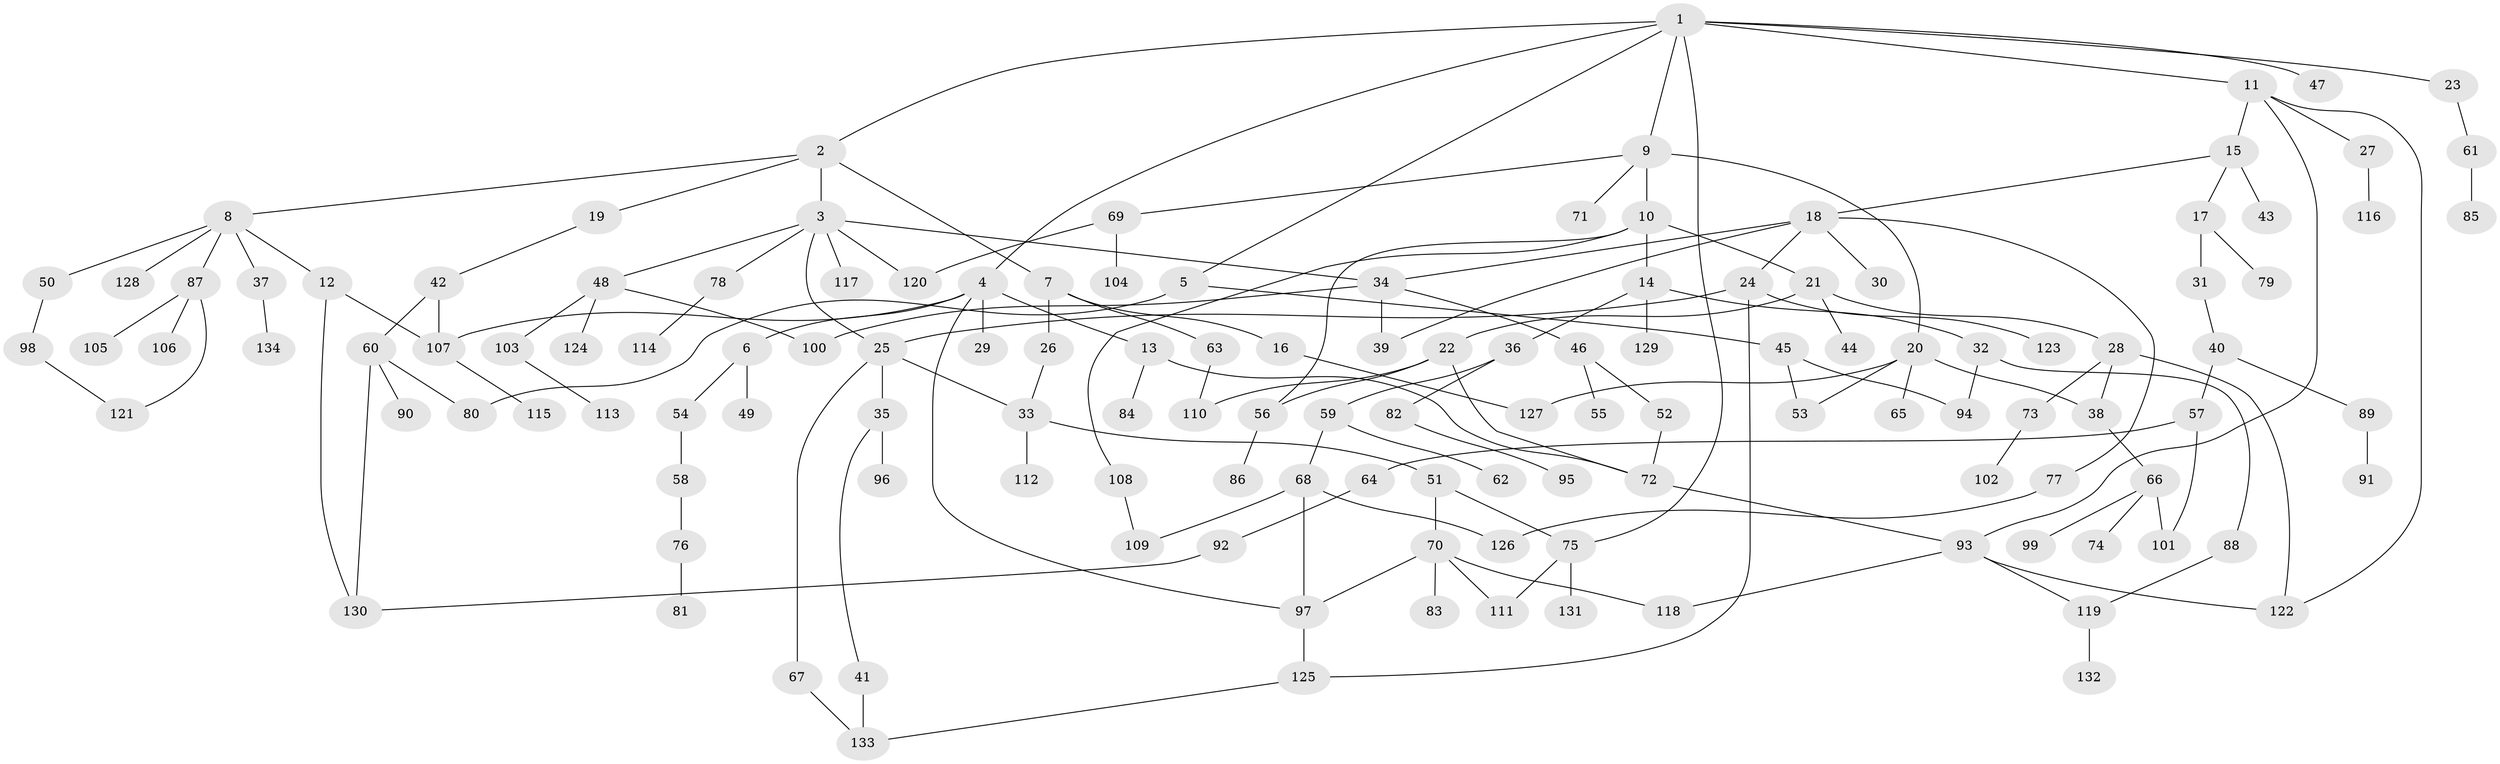// Generated by graph-tools (version 1.1) at 2025/49/03/09/25 03:49:23]
// undirected, 134 vertices, 168 edges
graph export_dot {
graph [start="1"]
  node [color=gray90,style=filled];
  1;
  2;
  3;
  4;
  5;
  6;
  7;
  8;
  9;
  10;
  11;
  12;
  13;
  14;
  15;
  16;
  17;
  18;
  19;
  20;
  21;
  22;
  23;
  24;
  25;
  26;
  27;
  28;
  29;
  30;
  31;
  32;
  33;
  34;
  35;
  36;
  37;
  38;
  39;
  40;
  41;
  42;
  43;
  44;
  45;
  46;
  47;
  48;
  49;
  50;
  51;
  52;
  53;
  54;
  55;
  56;
  57;
  58;
  59;
  60;
  61;
  62;
  63;
  64;
  65;
  66;
  67;
  68;
  69;
  70;
  71;
  72;
  73;
  74;
  75;
  76;
  77;
  78;
  79;
  80;
  81;
  82;
  83;
  84;
  85;
  86;
  87;
  88;
  89;
  90;
  91;
  92;
  93;
  94;
  95;
  96;
  97;
  98;
  99;
  100;
  101;
  102;
  103;
  104;
  105;
  106;
  107;
  108;
  109;
  110;
  111;
  112;
  113;
  114;
  115;
  116;
  117;
  118;
  119;
  120;
  121;
  122;
  123;
  124;
  125;
  126;
  127;
  128;
  129;
  130;
  131;
  132;
  133;
  134;
  1 -- 2;
  1 -- 4;
  1 -- 5;
  1 -- 9;
  1 -- 11;
  1 -- 23;
  1 -- 47;
  1 -- 75;
  2 -- 3;
  2 -- 7;
  2 -- 8;
  2 -- 19;
  3 -- 48;
  3 -- 78;
  3 -- 117;
  3 -- 120;
  3 -- 34;
  3 -- 25;
  4 -- 6;
  4 -- 13;
  4 -- 29;
  4 -- 107;
  4 -- 97;
  5 -- 45;
  5 -- 80;
  6 -- 49;
  6 -- 54;
  7 -- 16;
  7 -- 26;
  7 -- 63;
  8 -- 12;
  8 -- 37;
  8 -- 50;
  8 -- 87;
  8 -- 128;
  9 -- 10;
  9 -- 20;
  9 -- 69;
  9 -- 71;
  10 -- 14;
  10 -- 21;
  10 -- 56;
  10 -- 108;
  11 -- 15;
  11 -- 27;
  11 -- 122;
  11 -- 93;
  12 -- 107;
  12 -- 130;
  13 -- 72;
  13 -- 84;
  14 -- 32;
  14 -- 36;
  14 -- 129;
  15 -- 17;
  15 -- 18;
  15 -- 43;
  16 -- 127;
  17 -- 31;
  17 -- 79;
  18 -- 24;
  18 -- 30;
  18 -- 34;
  18 -- 39;
  18 -- 77;
  19 -- 42;
  20 -- 38;
  20 -- 65;
  20 -- 53;
  20 -- 127;
  21 -- 22;
  21 -- 28;
  21 -- 44;
  22 -- 110;
  22 -- 72;
  22 -- 56;
  23 -- 61;
  24 -- 25;
  24 -- 123;
  24 -- 125;
  25 -- 33;
  25 -- 35;
  25 -- 67;
  26 -- 33;
  27 -- 116;
  28 -- 73;
  28 -- 122;
  28 -- 38;
  31 -- 40;
  32 -- 88;
  32 -- 94;
  33 -- 51;
  33 -- 112;
  34 -- 46;
  34 -- 100;
  34 -- 39;
  35 -- 41;
  35 -- 96;
  36 -- 59;
  36 -- 82;
  37 -- 134;
  38 -- 66;
  40 -- 57;
  40 -- 89;
  41 -- 133;
  42 -- 60;
  42 -- 107;
  45 -- 53;
  45 -- 94;
  46 -- 52;
  46 -- 55;
  48 -- 103;
  48 -- 124;
  48 -- 100;
  50 -- 98;
  51 -- 70;
  51 -- 75;
  52 -- 72;
  54 -- 58;
  56 -- 86;
  57 -- 64;
  57 -- 101;
  58 -- 76;
  59 -- 62;
  59 -- 68;
  60 -- 90;
  60 -- 130;
  60 -- 80;
  61 -- 85;
  63 -- 110;
  64 -- 92;
  66 -- 74;
  66 -- 99;
  66 -- 101;
  67 -- 133;
  68 -- 97;
  68 -- 126;
  68 -- 109;
  69 -- 104;
  69 -- 120;
  70 -- 83;
  70 -- 118;
  70 -- 111;
  70 -- 97;
  72 -- 93;
  73 -- 102;
  75 -- 111;
  75 -- 131;
  76 -- 81;
  77 -- 126;
  78 -- 114;
  82 -- 95;
  87 -- 105;
  87 -- 106;
  87 -- 121;
  88 -- 119;
  89 -- 91;
  92 -- 130;
  93 -- 118;
  93 -- 119;
  93 -- 122;
  97 -- 125;
  98 -- 121;
  103 -- 113;
  107 -- 115;
  108 -- 109;
  119 -- 132;
  125 -- 133;
}
